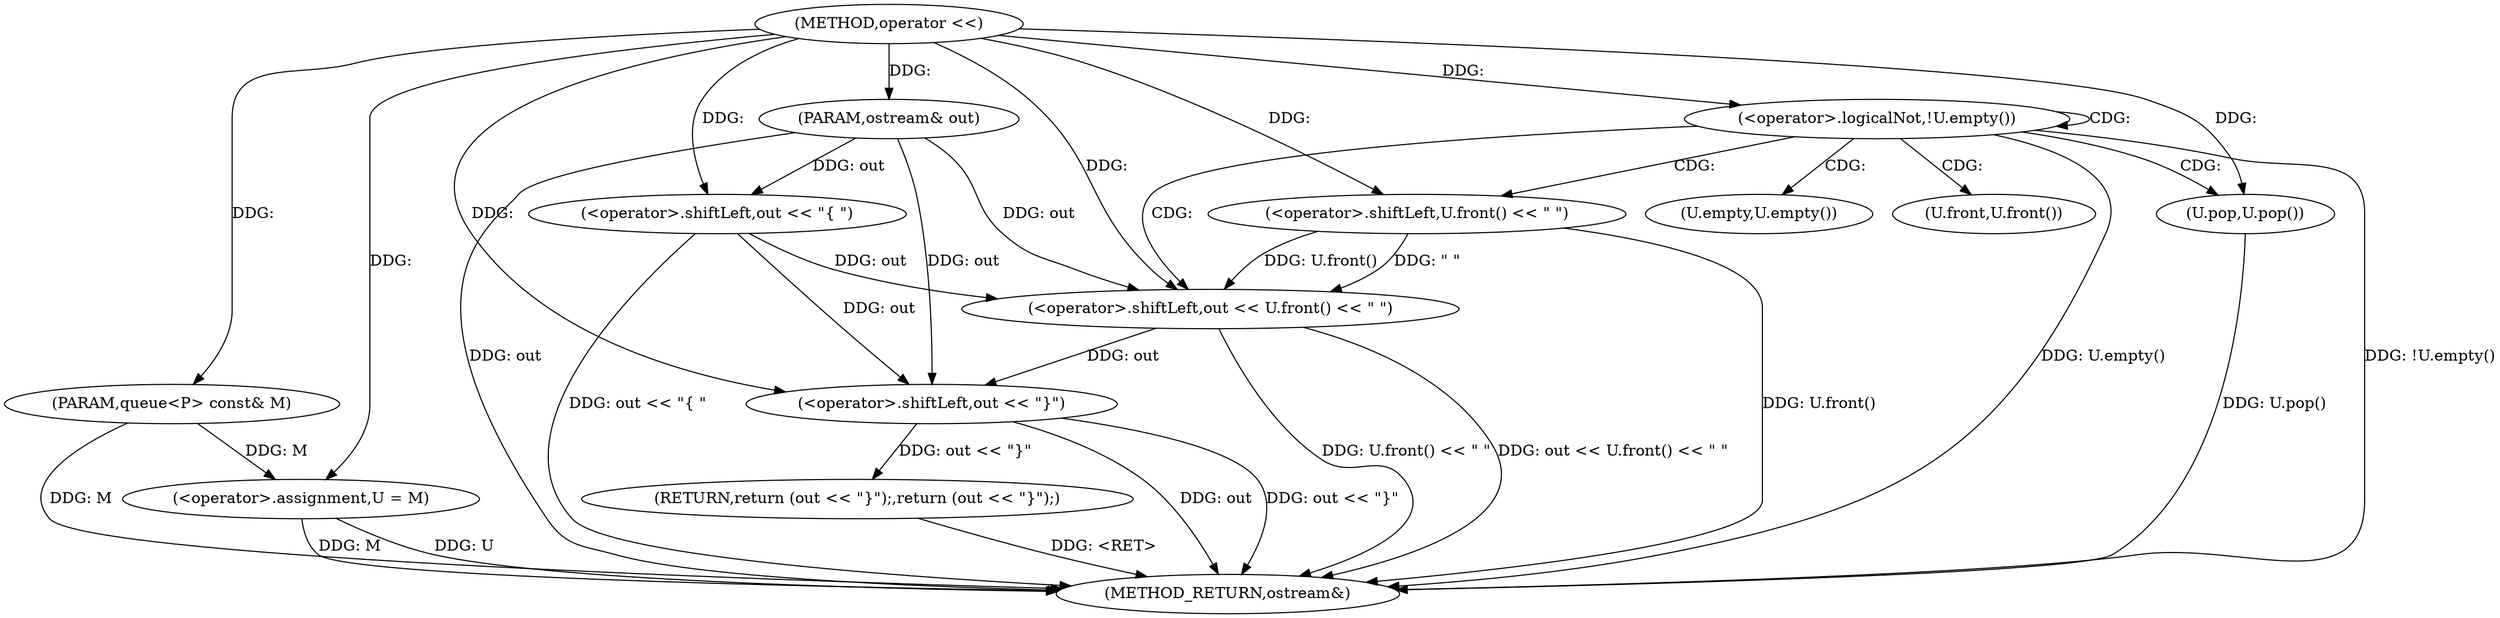 digraph "operator <<" {  
"1000538" [label = "(METHOD,operator <<)" ]
"1000563" [label = "(METHOD_RETURN,ostream&)" ]
"1000539" [label = "(PARAM,ostream& out)" ]
"1000540" [label = "(PARAM,queue<P> const& M)" ]
"1000543" [label = "(<operator>.assignment,U = M)" ]
"1000546" [label = "(<operator>.shiftLeft,out << \"{ \")" ]
"1000559" [label = "(RETURN,return (out << \"}\");,return (out << \"}\");)" ]
"1000550" [label = "(<operator>.logicalNot,!U.empty())" ]
"1000560" [label = "(<operator>.shiftLeft,out << \"}\")" ]
"1000553" [label = "(<operator>.shiftLeft,out << U.front() << \" \")" ]
"1000558" [label = "(U.pop,U.pop())" ]
"1000555" [label = "(<operator>.shiftLeft,U.front() << \" \")" ]
"1000551" [label = "(U.empty,U.empty())" ]
"1000556" [label = "(U.front,U.front())" ]
  "1000559" -> "1000563"  [ label = "DDG: <RET>"] 
  "1000539" -> "1000563"  [ label = "DDG: out"] 
  "1000540" -> "1000563"  [ label = "DDG: M"] 
  "1000543" -> "1000563"  [ label = "DDG: U"] 
  "1000543" -> "1000563"  [ label = "DDG: M"] 
  "1000546" -> "1000563"  [ label = "DDG: out << \"{ \""] 
  "1000550" -> "1000563"  [ label = "DDG: U.empty()"] 
  "1000550" -> "1000563"  [ label = "DDG: !U.empty()"] 
  "1000560" -> "1000563"  [ label = "DDG: out"] 
  "1000560" -> "1000563"  [ label = "DDG: out << \"}\""] 
  "1000555" -> "1000563"  [ label = "DDG: U.front()"] 
  "1000553" -> "1000563"  [ label = "DDG: U.front() << \" \""] 
  "1000553" -> "1000563"  [ label = "DDG: out << U.front() << \" \""] 
  "1000558" -> "1000563"  [ label = "DDG: U.pop()"] 
  "1000538" -> "1000539"  [ label = "DDG: "] 
  "1000538" -> "1000540"  [ label = "DDG: "] 
  "1000540" -> "1000543"  [ label = "DDG: M"] 
  "1000538" -> "1000543"  [ label = "DDG: "] 
  "1000560" -> "1000559"  [ label = "DDG: out << \"}\""] 
  "1000539" -> "1000546"  [ label = "DDG: out"] 
  "1000538" -> "1000546"  [ label = "DDG: "] 
  "1000538" -> "1000550"  [ label = "DDG: "] 
  "1000538" -> "1000558"  [ label = "DDG: "] 
  "1000546" -> "1000560"  [ label = "DDG: out"] 
  "1000553" -> "1000560"  [ label = "DDG: out"] 
  "1000539" -> "1000560"  [ label = "DDG: out"] 
  "1000538" -> "1000560"  [ label = "DDG: "] 
  "1000546" -> "1000553"  [ label = "DDG: out"] 
  "1000539" -> "1000553"  [ label = "DDG: out"] 
  "1000538" -> "1000553"  [ label = "DDG: "] 
  "1000555" -> "1000553"  [ label = "DDG: U.front()"] 
  "1000555" -> "1000553"  [ label = "DDG: \" \""] 
  "1000538" -> "1000555"  [ label = "DDG: "] 
  "1000550" -> "1000558"  [ label = "CDG: "] 
  "1000550" -> "1000553"  [ label = "CDG: "] 
  "1000550" -> "1000556"  [ label = "CDG: "] 
  "1000550" -> "1000550"  [ label = "CDG: "] 
  "1000550" -> "1000555"  [ label = "CDG: "] 
  "1000550" -> "1000551"  [ label = "CDG: "] 
}
